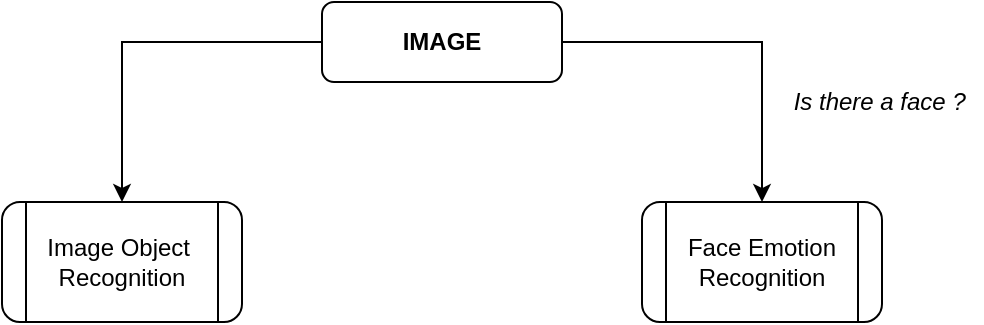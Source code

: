 <mxfile version="13.10.9" type="github">
  <diagram id="uMmYlRdymziWBklONeEX" name="Page-1">
    <mxGraphModel dx="765" dy="566" grid="1" gridSize="10" guides="1" tooltips="1" connect="1" arrows="1" fold="1" page="1" pageScale="1" pageWidth="827" pageHeight="1169" math="0" shadow="0">
      <root>
        <mxCell id="0" />
        <mxCell id="1" parent="0" />
        <mxCell id="6HTU2ilgzphinobMCIUa-11" style="edgeStyle=orthogonalEdgeStyle;rounded=0;orthogonalLoop=1;jettySize=auto;html=1;entryX=0.5;entryY=0;entryDx=0;entryDy=0;" edge="1" parent="1" source="1D9TrF4b-mN48vliY74l-1" target="6HTU2ilgzphinobMCIUa-9">
          <mxGeometry relative="1" as="geometry" />
        </mxCell>
        <mxCell id="6HTU2ilgzphinobMCIUa-13" value="" style="edgeStyle=orthogonalEdgeStyle;rounded=0;orthogonalLoop=1;jettySize=auto;html=1;" edge="1" parent="1" source="1D9TrF4b-mN48vliY74l-1" target="6HTU2ilgzphinobMCIUa-12">
          <mxGeometry relative="1" as="geometry" />
        </mxCell>
        <mxCell id="1D9TrF4b-mN48vliY74l-1" value="&lt;b&gt;IMAGE&lt;/b&gt;" style="rounded=1;whiteSpace=wrap;html=1;" parent="1" vertex="1">
          <mxGeometry x="280" y="40" width="120" height="40" as="geometry" />
        </mxCell>
        <mxCell id="6HTU2ilgzphinobMCIUa-9" value="&lt;span&gt;Image Object&amp;nbsp;&lt;/span&gt;&lt;br&gt;&lt;span&gt;Recognition&lt;/span&gt;" style="shape=process;whiteSpace=wrap;html=1;backgroundOutline=1;rounded=1;" vertex="1" parent="1">
          <mxGeometry x="120" y="140" width="120" height="60" as="geometry" />
        </mxCell>
        <mxCell id="6HTU2ilgzphinobMCIUa-12" value="&lt;span&gt;Face Emotion Recognition&lt;/span&gt;" style="shape=process;whiteSpace=wrap;html=1;backgroundOutline=1;rounded=1;" vertex="1" parent="1">
          <mxGeometry x="440" y="140" width="120" height="60" as="geometry" />
        </mxCell>
        <mxCell id="6HTU2ilgzphinobMCIUa-16" value="&lt;i&gt;Is there a face ?&amp;nbsp;&lt;/i&gt;" style="text;html=1;align=center;verticalAlign=middle;resizable=0;points=[];autosize=1;" vertex="1" parent="1">
          <mxGeometry x="510" y="80" width="100" height="20" as="geometry" />
        </mxCell>
      </root>
    </mxGraphModel>
  </diagram>
</mxfile>
